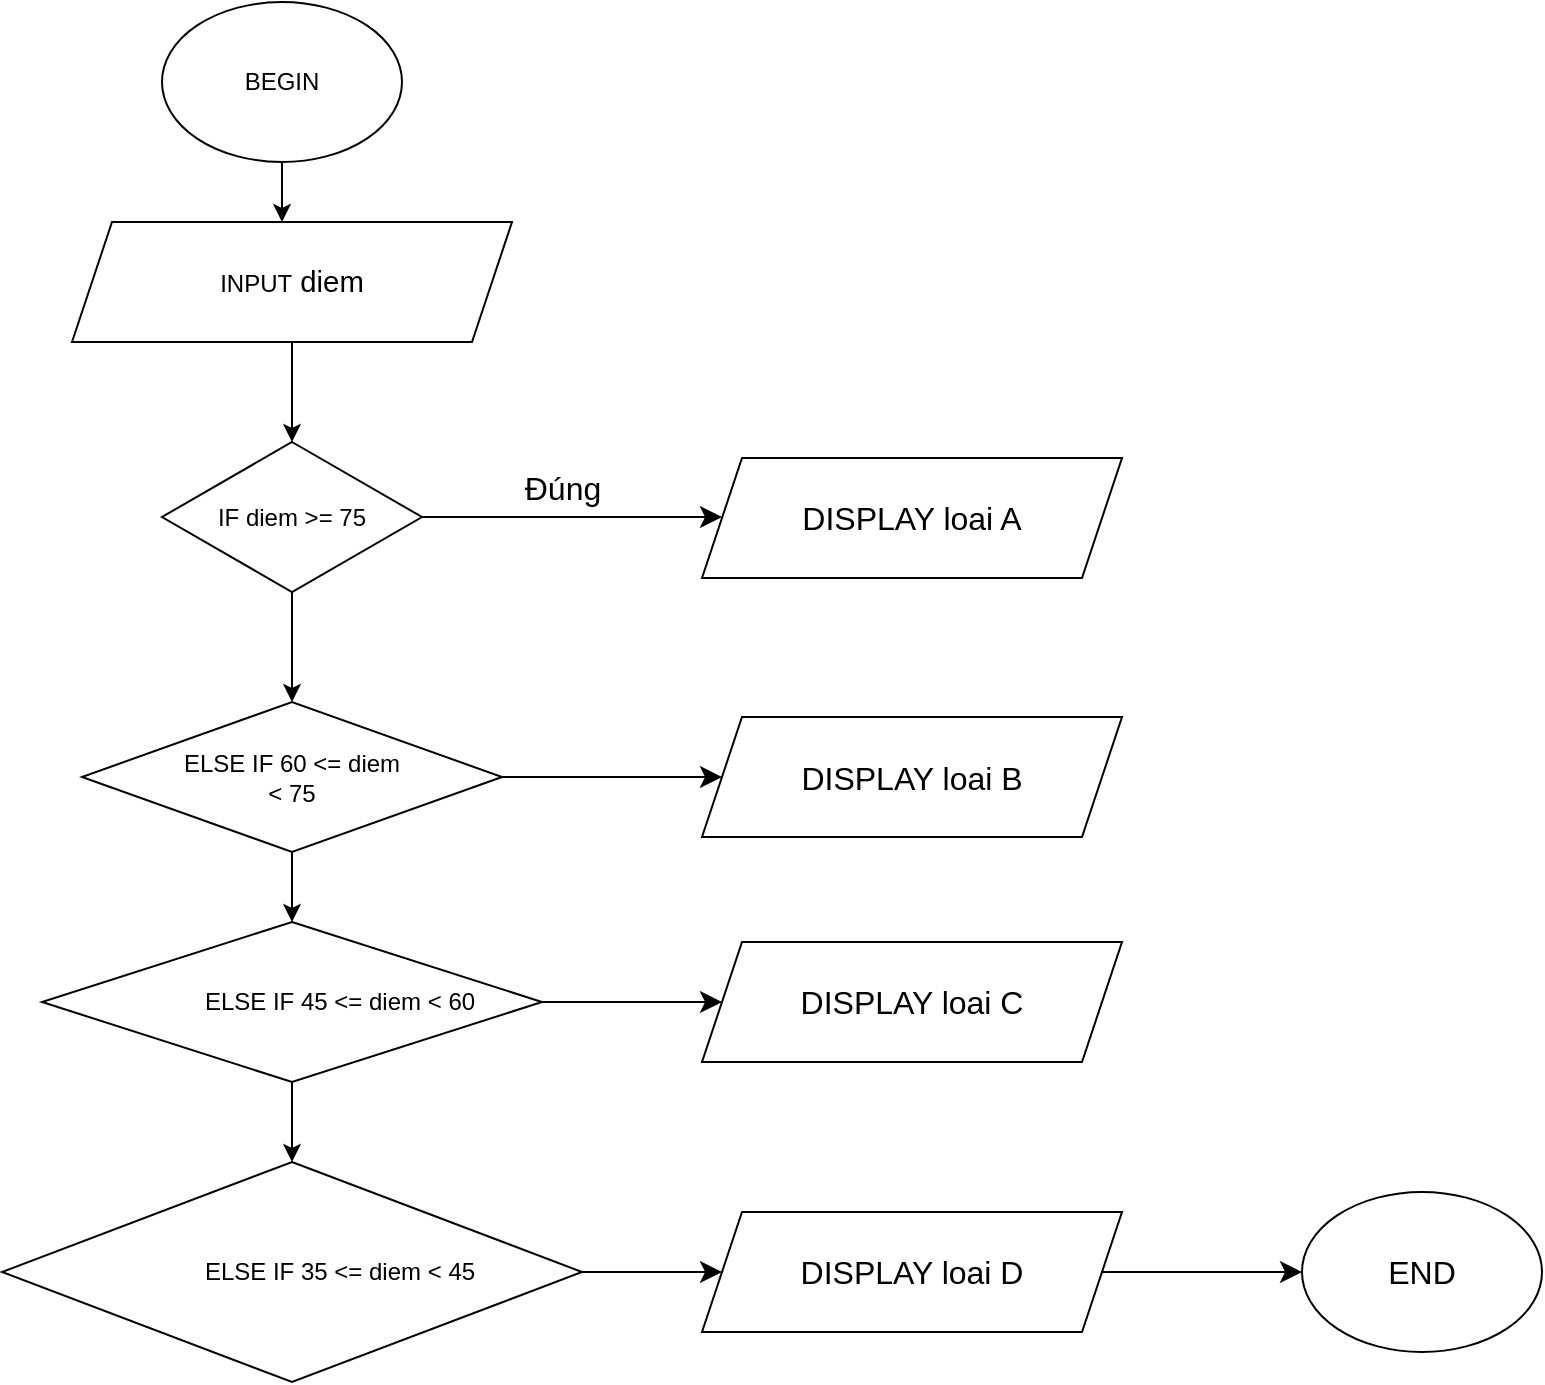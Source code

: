 <mxfile version="21.5.2" type="device">
  <diagram name="Page-1" id="uF2CT-4Qci_a1iAr50j4">
    <mxGraphModel dx="1461" dy="811" grid="1" gridSize="10" guides="1" tooltips="1" connect="1" arrows="1" fold="1" page="1" pageScale="1" pageWidth="827" pageHeight="1169" math="0" shadow="0">
      <root>
        <mxCell id="0" />
        <mxCell id="1" parent="0" />
        <mxCell id="5s7Z9QF2SZ7rQmxPvga2-2" value="&lt;p class=&quot;MsoNormal&quot;&gt;BEGIN&lt;/p&gt;" style="ellipse;whiteSpace=wrap;html=1;" parent="1" vertex="1">
          <mxGeometry x="110" y="120" width="120" height="80" as="geometry" />
        </mxCell>
        <mxCell id="5s7Z9QF2SZ7rQmxPvga2-5" value="" style="endArrow=classic;html=1;rounded=0;" parent="1" source="5s7Z9QF2SZ7rQmxPvga2-2" edge="1">
          <mxGeometry width="50" height="50" relative="1" as="geometry">
            <mxPoint x="170" y="250" as="sourcePoint" />
            <mxPoint x="170" y="230" as="targetPoint" />
          </mxGeometry>
        </mxCell>
        <mxCell id="5s7Z9QF2SZ7rQmxPvga2-81" style="edgeStyle=orthogonalEdgeStyle;rounded=0;orthogonalLoop=1;jettySize=auto;html=1;entryX=0.5;entryY=0;entryDx=0;entryDy=0;" parent="1" source="5s7Z9QF2SZ7rQmxPvga2-6" target="5s7Z9QF2SZ7rQmxPvga2-60" edge="1">
          <mxGeometry relative="1" as="geometry" />
        </mxCell>
        <mxCell id="5s7Z9QF2SZ7rQmxPvga2-6" value="INPUT&lt;span style=&quot;font-size:11.0pt;line-height:107%;font-family:&amp;quot;Calibri&amp;quot;,sans-serif;&lt;br/&gt;mso-ascii-theme-font:minor-latin;mso-fareast-font-family:&amp;quot;Yu Mincho&amp;quot;;&lt;br/&gt;mso-fareast-theme-font:minor-fareast;mso-hansi-theme-font:minor-latin;&lt;br/&gt;mso-bidi-font-family:&amp;quot;Times New Roman&amp;quot;;mso-bidi-theme-font:minor-bidi;&lt;br/&gt;mso-ansi-language:VI;mso-fareast-language:JA;mso-bidi-language:AR-SA&quot;&gt;&amp;nbsp;diem&lt;/span&gt;" style="shape=parallelogram;perimeter=parallelogramPerimeter;whiteSpace=wrap;html=1;fixedSize=1;" parent="1" vertex="1">
          <mxGeometry x="65" y="230" width="220" height="60" as="geometry" />
        </mxCell>
        <mxCell id="5s7Z9QF2SZ7rQmxPvga2-85" style="edgeStyle=orthogonalEdgeStyle;rounded=0;orthogonalLoop=1;jettySize=auto;html=1;exitX=1;exitY=0.5;exitDx=0;exitDy=0;entryX=0.5;entryY=0;entryDx=0;entryDy=0;" parent="1" source="5s7Z9QF2SZ7rQmxPvga2-42" target="5s7Z9QF2SZ7rQmxPvga2-83" edge="1">
          <mxGeometry relative="1" as="geometry" />
        </mxCell>
        <mxCell id="l2FdfS4RlvpjMTKT3ur4-7" style="edgeStyle=none;curved=1;rounded=0;orthogonalLoop=1;jettySize=auto;html=1;exitX=0.5;exitY=0;exitDx=0;exitDy=0;fontSize=12;startSize=8;endSize=8;" edge="1" parent="1" source="5s7Z9QF2SZ7rQmxPvga2-42" target="l2FdfS4RlvpjMTKT3ur4-4">
          <mxGeometry relative="1" as="geometry" />
        </mxCell>
        <mxCell id="5s7Z9QF2SZ7rQmxPvga2-42" value="&lt;p class=&quot;MsoNormal&quot;&gt;ELSE IF 60 &amp;lt;= diem&lt;br/&gt;&amp;lt; 75&lt;/p&gt;" style="rhombus;whiteSpace=wrap;html=1;direction=south;" parent="1" vertex="1">
          <mxGeometry x="70" y="470" width="210" height="75" as="geometry" />
        </mxCell>
        <mxCell id="5s7Z9QF2SZ7rQmxPvga2-66" style="edgeStyle=orthogonalEdgeStyle;rounded=0;orthogonalLoop=1;jettySize=auto;html=1;" parent="1" source="5s7Z9QF2SZ7rQmxPvga2-60" target="5s7Z9QF2SZ7rQmxPvga2-42" edge="1">
          <mxGeometry relative="1" as="geometry" />
        </mxCell>
        <mxCell id="l2FdfS4RlvpjMTKT3ur4-1" style="edgeStyle=none;curved=1;rounded=0;orthogonalLoop=1;jettySize=auto;html=1;fontSize=12;startSize=8;endSize=8;" edge="1" parent="1" source="5s7Z9QF2SZ7rQmxPvga2-60">
          <mxGeometry relative="1" as="geometry">
            <mxPoint x="390" y="377.5" as="targetPoint" />
          </mxGeometry>
        </mxCell>
        <mxCell id="5s7Z9QF2SZ7rQmxPvga2-60" value="IF diem &amp;gt;= 75" style="rhombus;whiteSpace=wrap;html=1;" parent="1" vertex="1">
          <mxGeometry x="110" y="340" width="130" height="75" as="geometry" />
        </mxCell>
        <mxCell id="5s7Z9QF2SZ7rQmxPvga2-86" style="edgeStyle=orthogonalEdgeStyle;rounded=0;orthogonalLoop=1;jettySize=auto;html=1;entryX=0.5;entryY=0;entryDx=0;entryDy=0;" parent="1" source="5s7Z9QF2SZ7rQmxPvga2-83" target="5s7Z9QF2SZ7rQmxPvga2-84" edge="1">
          <mxGeometry relative="1" as="geometry" />
        </mxCell>
        <mxCell id="l2FdfS4RlvpjMTKT3ur4-8" style="edgeStyle=none;curved=1;rounded=0;orthogonalLoop=1;jettySize=auto;html=1;exitX=1;exitY=0.5;exitDx=0;exitDy=0;entryX=0;entryY=0.5;entryDx=0;entryDy=0;fontSize=12;startSize=8;endSize=8;" edge="1" parent="1" source="5s7Z9QF2SZ7rQmxPvga2-83" target="l2FdfS4RlvpjMTKT3ur4-5">
          <mxGeometry relative="1" as="geometry" />
        </mxCell>
        <mxCell id="5s7Z9QF2SZ7rQmxPvga2-83" value="&lt;p style=&quot;text-indent:36.0pt&quot; class=&quot;MsoNormal&quot;&gt;ELSE IF 45 &amp;lt;= diem &amp;lt; 60&lt;/p&gt;" style="rhombus;whiteSpace=wrap;html=1;" parent="1" vertex="1">
          <mxGeometry x="50" y="580" width="250" height="80" as="geometry" />
        </mxCell>
        <mxCell id="l2FdfS4RlvpjMTKT3ur4-9" style="edgeStyle=none;curved=1;rounded=0;orthogonalLoop=1;jettySize=auto;html=1;exitX=1;exitY=0.5;exitDx=0;exitDy=0;entryX=0;entryY=0.5;entryDx=0;entryDy=0;fontSize=12;startSize=8;endSize=8;" edge="1" parent="1" source="5s7Z9QF2SZ7rQmxPvga2-84" target="l2FdfS4RlvpjMTKT3ur4-6">
          <mxGeometry relative="1" as="geometry" />
        </mxCell>
        <mxCell id="5s7Z9QF2SZ7rQmxPvga2-84" value="&lt;p style=&quot;text-indent:36.0pt&quot; class=&quot;MsoNormal&quot;&gt;ELSE IF 35 &amp;lt;= diem &amp;lt; 45&lt;/p&gt;" style="rhombus;whiteSpace=wrap;html=1;" parent="1" vertex="1">
          <mxGeometry x="30" y="700" width="290" height="110" as="geometry" />
        </mxCell>
        <mxCell id="l2FdfS4RlvpjMTKT3ur4-2" value="Đúng" style="text;html=1;align=center;verticalAlign=middle;resizable=0;points=[];autosize=1;strokeColor=none;fillColor=none;fontSize=16;" vertex="1" parent="1">
          <mxGeometry x="280" y="348" width="60" height="30" as="geometry" />
        </mxCell>
        <mxCell id="l2FdfS4RlvpjMTKT3ur4-3" value="DISPLAY loai A" style="shape=parallelogram;perimeter=parallelogramPerimeter;whiteSpace=wrap;html=1;fixedSize=1;fontSize=16;" vertex="1" parent="1">
          <mxGeometry x="380" y="348" width="210" height="60" as="geometry" />
        </mxCell>
        <mxCell id="l2FdfS4RlvpjMTKT3ur4-4" value="DISPLAY loai B" style="shape=parallelogram;perimeter=parallelogramPerimeter;whiteSpace=wrap;html=1;fixedSize=1;fontSize=16;" vertex="1" parent="1">
          <mxGeometry x="380" y="477.5" width="210" height="60" as="geometry" />
        </mxCell>
        <mxCell id="l2FdfS4RlvpjMTKT3ur4-5" value="DISPLAY loai C" style="shape=parallelogram;perimeter=parallelogramPerimeter;whiteSpace=wrap;html=1;fixedSize=1;fontSize=16;" vertex="1" parent="1">
          <mxGeometry x="380" y="590" width="210" height="60" as="geometry" />
        </mxCell>
        <mxCell id="l2FdfS4RlvpjMTKT3ur4-11" style="edgeStyle=none;curved=1;rounded=0;orthogonalLoop=1;jettySize=auto;html=1;exitX=1;exitY=0.5;exitDx=0;exitDy=0;entryX=0;entryY=0.5;entryDx=0;entryDy=0;fontSize=12;startSize=8;endSize=8;" edge="1" parent="1" source="l2FdfS4RlvpjMTKT3ur4-6" target="l2FdfS4RlvpjMTKT3ur4-10">
          <mxGeometry relative="1" as="geometry" />
        </mxCell>
        <mxCell id="l2FdfS4RlvpjMTKT3ur4-6" value="DISPLAY loai D" style="shape=parallelogram;perimeter=parallelogramPerimeter;whiteSpace=wrap;html=1;fixedSize=1;fontSize=16;" vertex="1" parent="1">
          <mxGeometry x="380" y="725" width="210" height="60" as="geometry" />
        </mxCell>
        <mxCell id="l2FdfS4RlvpjMTKT3ur4-10" value="END" style="ellipse;whiteSpace=wrap;html=1;fontSize=16;" vertex="1" parent="1">
          <mxGeometry x="680" y="715" width="120" height="80" as="geometry" />
        </mxCell>
      </root>
    </mxGraphModel>
  </diagram>
</mxfile>
